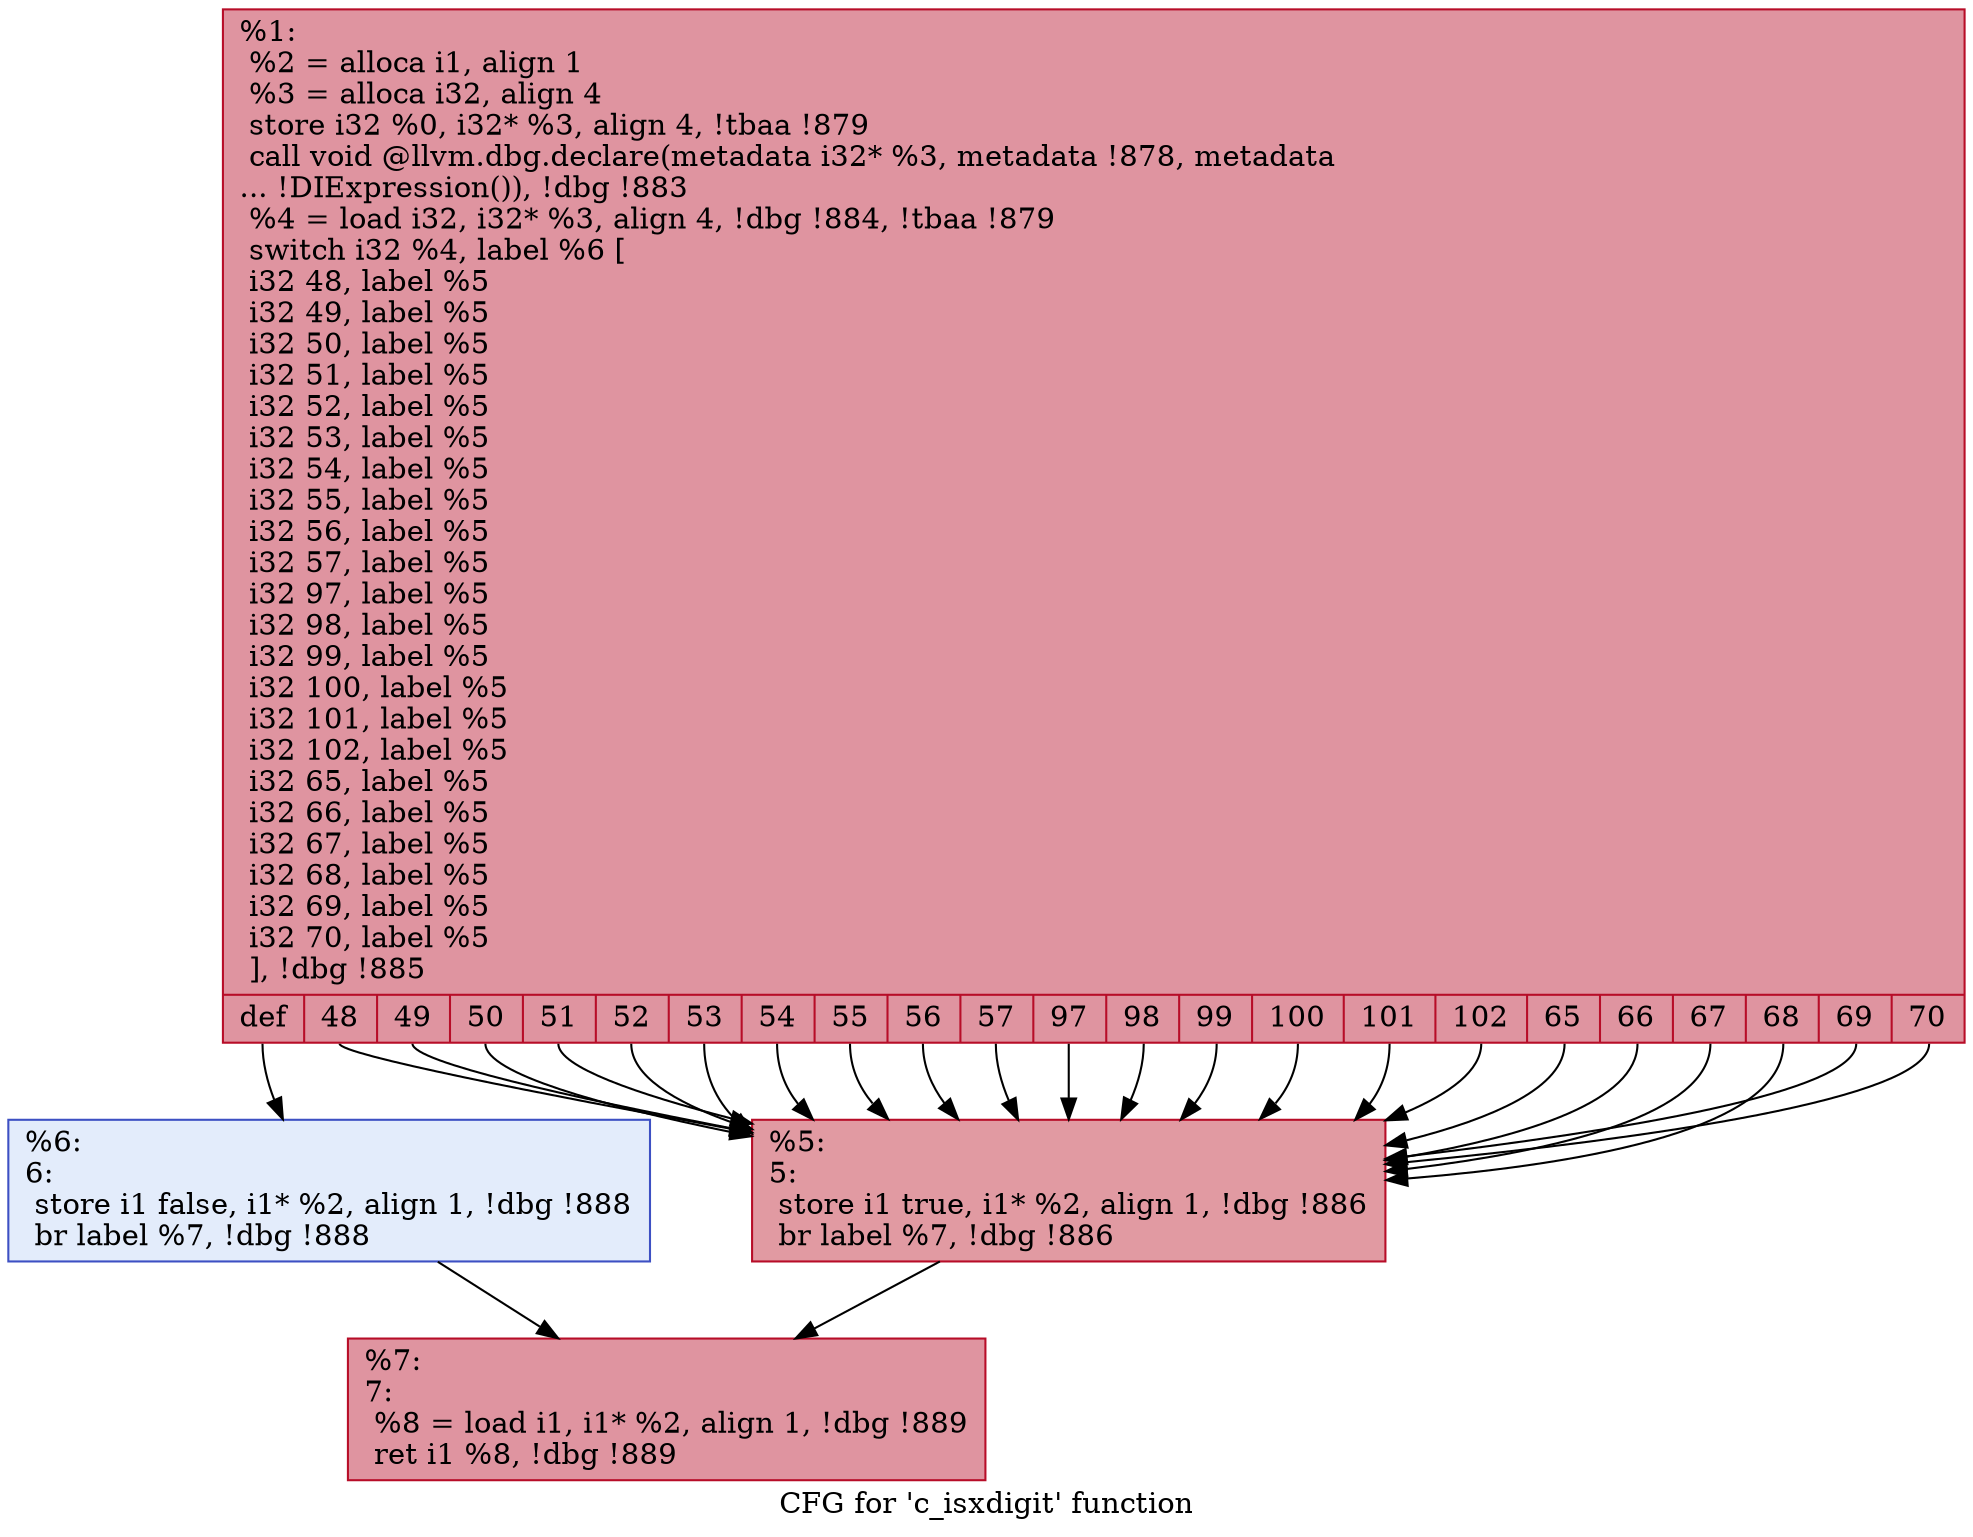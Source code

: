digraph "CFG for 'c_isxdigit' function" {
	label="CFG for 'c_isxdigit' function";

	Node0x1505f60 [shape=record,color="#b70d28ff", style=filled, fillcolor="#b70d2870",label="{%1:\l  %2 = alloca i1, align 1\l  %3 = alloca i32, align 4\l  store i32 %0, i32* %3, align 4, !tbaa !879\l  call void @llvm.dbg.declare(metadata i32* %3, metadata !878, metadata\l... !DIExpression()), !dbg !883\l  %4 = load i32, i32* %3, align 4, !dbg !884, !tbaa !879\l  switch i32 %4, label %6 [\l    i32 48, label %5\l    i32 49, label %5\l    i32 50, label %5\l    i32 51, label %5\l    i32 52, label %5\l    i32 53, label %5\l    i32 54, label %5\l    i32 55, label %5\l    i32 56, label %5\l    i32 57, label %5\l    i32 97, label %5\l    i32 98, label %5\l    i32 99, label %5\l    i32 100, label %5\l    i32 101, label %5\l    i32 102, label %5\l    i32 65, label %5\l    i32 66, label %5\l    i32 67, label %5\l    i32 68, label %5\l    i32 69, label %5\l    i32 70, label %5\l  ], !dbg !885\l|{<s0>def|<s1>48|<s2>49|<s3>50|<s4>51|<s5>52|<s6>53|<s7>54|<s8>55|<s9>56|<s10>57|<s11>97|<s12>98|<s13>99|<s14>100|<s15>101|<s16>102|<s17>65|<s18>66|<s19>67|<s20>68|<s21>69|<s22>70}}"];
	Node0x1505f60:s0 -> Node0x1506000;
	Node0x1505f60:s1 -> Node0x1505fb0;
	Node0x1505f60:s2 -> Node0x1505fb0;
	Node0x1505f60:s3 -> Node0x1505fb0;
	Node0x1505f60:s4 -> Node0x1505fb0;
	Node0x1505f60:s5 -> Node0x1505fb0;
	Node0x1505f60:s6 -> Node0x1505fb0;
	Node0x1505f60:s7 -> Node0x1505fb0;
	Node0x1505f60:s8 -> Node0x1505fb0;
	Node0x1505f60:s9 -> Node0x1505fb0;
	Node0x1505f60:s10 -> Node0x1505fb0;
	Node0x1505f60:s11 -> Node0x1505fb0;
	Node0x1505f60:s12 -> Node0x1505fb0;
	Node0x1505f60:s13 -> Node0x1505fb0;
	Node0x1505f60:s14 -> Node0x1505fb0;
	Node0x1505f60:s15 -> Node0x1505fb0;
	Node0x1505f60:s16 -> Node0x1505fb0;
	Node0x1505f60:s17 -> Node0x1505fb0;
	Node0x1505f60:s18 -> Node0x1505fb0;
	Node0x1505f60:s19 -> Node0x1505fb0;
	Node0x1505f60:s20 -> Node0x1505fb0;
	Node0x1505f60:s21 -> Node0x1505fb0;
	Node0x1505f60:s22 -> Node0x1505fb0;
	Node0x1505fb0 [shape=record,color="#b70d28ff", style=filled, fillcolor="#bb1b2c70",label="{%5:\l5:                                                \l  store i1 true, i1* %2, align 1, !dbg !886\l  br label %7, !dbg !886\l}"];
	Node0x1505fb0 -> Node0x1506050;
	Node0x1506000 [shape=record,color="#3d50c3ff", style=filled, fillcolor="#bfd3f670",label="{%6:\l6:                                                \l  store i1 false, i1* %2, align 1, !dbg !888\l  br label %7, !dbg !888\l}"];
	Node0x1506000 -> Node0x1506050;
	Node0x1506050 [shape=record,color="#b70d28ff", style=filled, fillcolor="#b70d2870",label="{%7:\l7:                                                \l  %8 = load i1, i1* %2, align 1, !dbg !889\l  ret i1 %8, !dbg !889\l}"];
}
